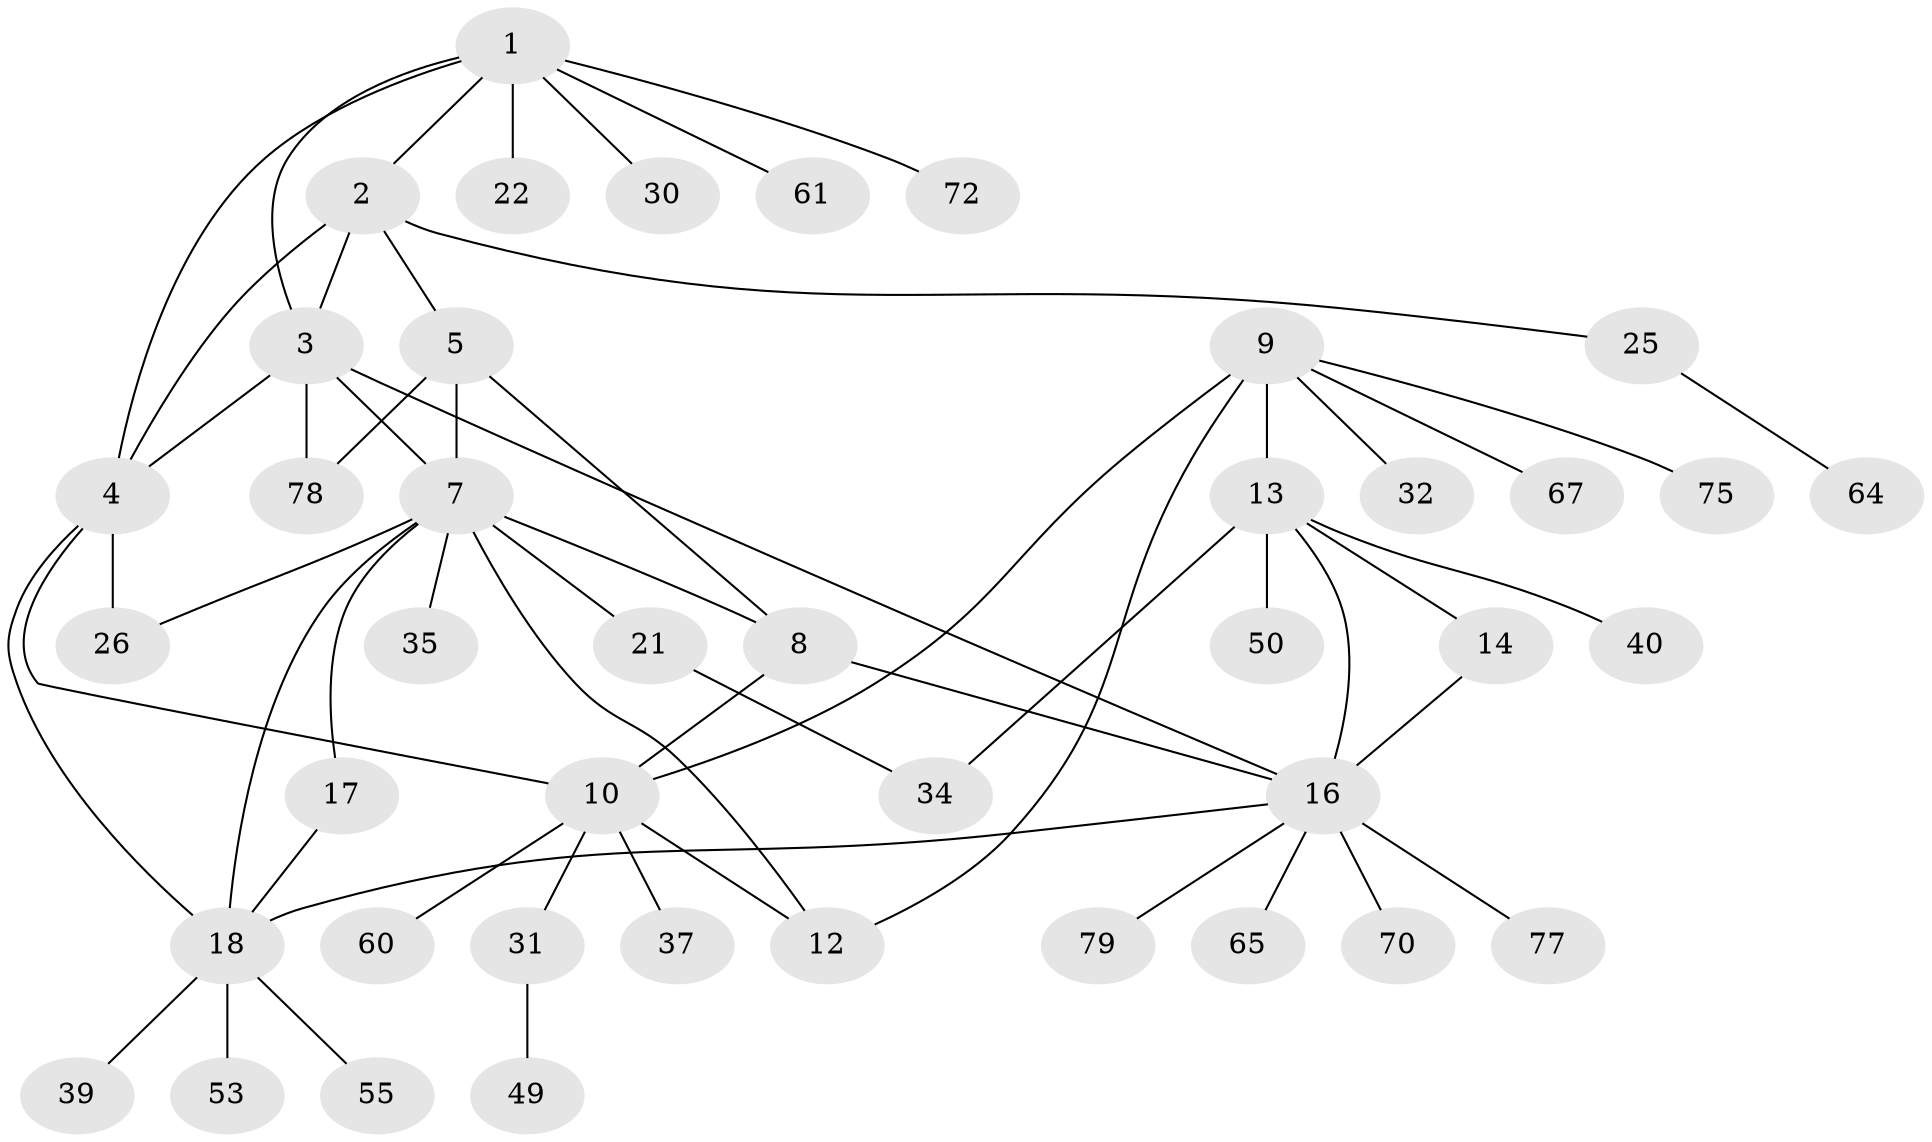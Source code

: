 // original degree distribution, {8: 0.023809523809523808, 5: 0.047619047619047616, 6: 0.07142857142857142, 4: 0.047619047619047616, 7: 0.03571428571428571, 9: 0.011904761904761904, 11: 0.011904761904761904, 3: 0.047619047619047616, 2: 0.19047619047619047, 1: 0.5119047619047619}
// Generated by graph-tools (version 1.1) at 2025/15/03/09/25 04:15:43]
// undirected, 42 vertices, 58 edges
graph export_dot {
graph [start="1"]
  node [color=gray90,style=filled];
  1 [super="+43"];
  2;
  3;
  4;
  5 [super="+6"];
  7 [super="+33+19"];
  8 [super="+54"];
  9;
  10 [super="+11"];
  12 [super="+66"];
  13 [super="+15+56"];
  14 [super="+68"];
  16 [super="+44"];
  17;
  18 [super="+20+29+42"];
  21;
  22 [super="+24"];
  25 [super="+47+38+27"];
  26 [super="+52"];
  30 [super="+41"];
  31 [super="+73"];
  32 [super="+58+63+46+45"];
  34;
  35;
  37 [super="+59"];
  39 [super="+69"];
  40;
  49;
  50;
  53;
  55;
  60;
  61;
  64;
  65;
  67;
  70;
  72;
  75;
  77;
  78;
  79;
  1 -- 2;
  1 -- 3;
  1 -- 4;
  1 -- 22;
  1 -- 30;
  1 -- 61;
  1 -- 72;
  2 -- 3;
  2 -- 4;
  2 -- 5;
  2 -- 25;
  3 -- 4;
  3 -- 16;
  3 -- 78;
  3 -- 7;
  4 -- 10;
  4 -- 26;
  4 -- 18;
  5 -- 7 [weight=2];
  5 -- 8 [weight=2];
  5 -- 78;
  7 -- 8;
  7 -- 21;
  7 -- 35;
  7 -- 17;
  7 -- 18 [weight=2];
  7 -- 26;
  7 -- 12;
  8 -- 16;
  8 -- 10;
  9 -- 10 [weight=2];
  9 -- 12;
  9 -- 32;
  9 -- 67;
  9 -- 75;
  9 -- 13;
  10 -- 12 [weight=2];
  10 -- 31;
  10 -- 37;
  10 -- 60;
  13 -- 14 [weight=2];
  13 -- 16 [weight=2];
  13 -- 40;
  13 -- 50;
  13 -- 34;
  14 -- 16;
  16 -- 65;
  16 -- 70;
  16 -- 77;
  16 -- 79;
  16 -- 18;
  17 -- 18 [weight=2];
  18 -- 53;
  18 -- 39;
  18 -- 55;
  21 -- 34;
  25 -- 64;
  31 -- 49;
}
